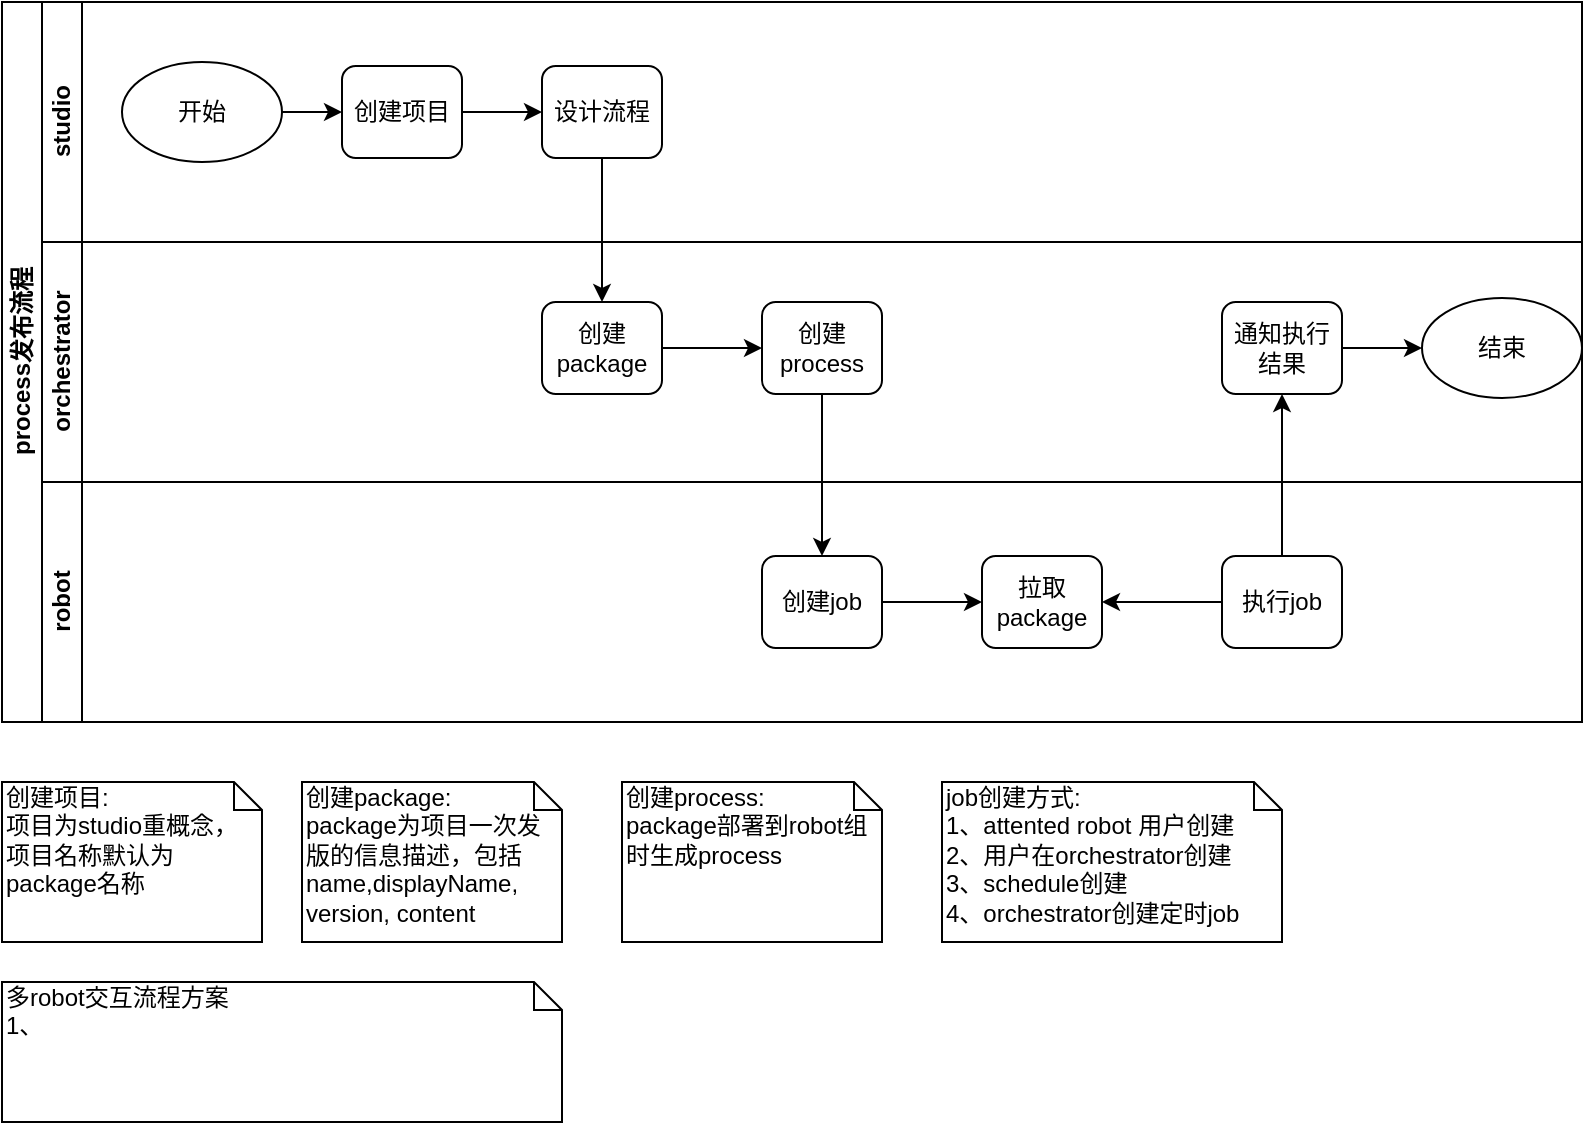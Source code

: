<mxfile version="10.6.7" type="github"><diagram id="vZMvZa_3WsafSvccNxdb" name="Page-1"><mxGraphModel dx="1394" dy="747" grid="1" gridSize="10" guides="1" tooltips="1" connect="1" arrows="1" fold="1" page="1" pageScale="1" pageWidth="827" pageHeight="1169" math="0" shadow="0"><root><mxCell id="0"/><mxCell id="1" parent="0"/><mxCell id="vGVg7azBCLDq-RlPYYoe-4" value="process发布流程" style="swimlane;html=1;childLayout=stackLayout;resizeParent=1;resizeParentMax=0;horizontal=0;startSize=20;horizontalStack=0;" vertex="1" parent="1"><mxGeometry x="20" y="80" width="790" height="360" as="geometry"/></mxCell><mxCell id="vGVg7azBCLDq-RlPYYoe-5" value="studio" style="swimlane;html=1;startSize=20;horizontal=0;" vertex="1" parent="vGVg7azBCLDq-RlPYYoe-4"><mxGeometry x="20" width="770" height="120" as="geometry"/></mxCell><mxCell id="vGVg7azBCLDq-RlPYYoe-10" value="" style="edgeStyle=orthogonalEdgeStyle;rounded=0;orthogonalLoop=1;jettySize=auto;html=1;" edge="1" parent="vGVg7azBCLDq-RlPYYoe-5" source="vGVg7azBCLDq-RlPYYoe-1" target="vGVg7azBCLDq-RlPYYoe-8"><mxGeometry relative="1" as="geometry"/></mxCell><mxCell id="vGVg7azBCLDq-RlPYYoe-1" value="开始" style="ellipse;whiteSpace=wrap;html=1;" vertex="1" parent="vGVg7azBCLDq-RlPYYoe-5"><mxGeometry x="40" y="30" width="80" height="50" as="geometry"/></mxCell><mxCell id="vGVg7azBCLDq-RlPYYoe-11" value="" style="edgeStyle=orthogonalEdgeStyle;rounded=0;orthogonalLoop=1;jettySize=auto;html=1;" edge="1" parent="vGVg7azBCLDq-RlPYYoe-5" source="vGVg7azBCLDq-RlPYYoe-8" target="vGVg7azBCLDq-RlPYYoe-9"><mxGeometry relative="1" as="geometry"/></mxCell><mxCell id="vGVg7azBCLDq-RlPYYoe-8" value="创建项目" style="rounded=1;whiteSpace=wrap;html=1;" vertex="1" parent="vGVg7azBCLDq-RlPYYoe-5"><mxGeometry x="150" y="32" width="60" height="46" as="geometry"/></mxCell><mxCell id="vGVg7azBCLDq-RlPYYoe-9" value="设计流程" style="rounded=1;whiteSpace=wrap;html=1;" vertex="1" parent="vGVg7azBCLDq-RlPYYoe-5"><mxGeometry x="250" y="32" width="60" height="46" as="geometry"/></mxCell><mxCell id="vGVg7azBCLDq-RlPYYoe-6" value="orchestrator" style="swimlane;html=1;startSize=20;horizontal=0;" vertex="1" parent="vGVg7azBCLDq-RlPYYoe-4"><mxGeometry x="20" y="120" width="770" height="120" as="geometry"/></mxCell><mxCell id="vGVg7azBCLDq-RlPYYoe-15" value="" style="edgeStyle=orthogonalEdgeStyle;rounded=0;orthogonalLoop=1;jettySize=auto;html=1;" edge="1" parent="vGVg7azBCLDq-RlPYYoe-6" source="vGVg7azBCLDq-RlPYYoe-12" target="vGVg7azBCLDq-RlPYYoe-14"><mxGeometry relative="1" as="geometry"/></mxCell><mxCell id="vGVg7azBCLDq-RlPYYoe-12" value="创建package" style="rounded=1;whiteSpace=wrap;html=1;" vertex="1" parent="vGVg7azBCLDq-RlPYYoe-6"><mxGeometry x="250" y="30" width="60" height="46" as="geometry"/></mxCell><mxCell id="vGVg7azBCLDq-RlPYYoe-14" value="创建process" style="rounded=1;whiteSpace=wrap;html=1;" vertex="1" parent="vGVg7azBCLDq-RlPYYoe-6"><mxGeometry x="360" y="30" width="60" height="46" as="geometry"/></mxCell><mxCell id="vGVg7azBCLDq-RlPYYoe-28" value="" style="edgeStyle=orthogonalEdgeStyle;rounded=0;orthogonalLoop=1;jettySize=auto;html=1;" edge="1" parent="vGVg7azBCLDq-RlPYYoe-6" source="vGVg7azBCLDq-RlPYYoe-24" target="vGVg7azBCLDq-RlPYYoe-25"><mxGeometry relative="1" as="geometry"/></mxCell><mxCell id="vGVg7azBCLDq-RlPYYoe-24" value="通知执行结果" style="rounded=1;whiteSpace=wrap;html=1;" vertex="1" parent="vGVg7azBCLDq-RlPYYoe-6"><mxGeometry x="590" y="30" width="60" height="46" as="geometry"/></mxCell><mxCell id="vGVg7azBCLDq-RlPYYoe-25" value="结束" style="ellipse;whiteSpace=wrap;html=1;" vertex="1" parent="vGVg7azBCLDq-RlPYYoe-6"><mxGeometry x="690" y="28" width="80" height="50" as="geometry"/></mxCell><mxCell id="vGVg7azBCLDq-RlPYYoe-7" value="robot" style="swimlane;html=1;startSize=20;horizontal=0;" vertex="1" parent="vGVg7azBCLDq-RlPYYoe-4"><mxGeometry x="20" y="240" width="770" height="120" as="geometry"/></mxCell><mxCell id="vGVg7azBCLDq-RlPYYoe-20" value="" style="edgeStyle=orthogonalEdgeStyle;rounded=0;orthogonalLoop=1;jettySize=auto;html=1;" edge="1" parent="vGVg7azBCLDq-RlPYYoe-7" source="vGVg7azBCLDq-RlPYYoe-17" target="vGVg7azBCLDq-RlPYYoe-18"><mxGeometry relative="1" as="geometry"/></mxCell><mxCell id="vGVg7azBCLDq-RlPYYoe-17" value="创建job" style="rounded=1;whiteSpace=wrap;html=1;" vertex="1" parent="vGVg7azBCLDq-RlPYYoe-7"><mxGeometry x="360" y="37" width="60" height="46" as="geometry"/></mxCell><mxCell id="vGVg7azBCLDq-RlPYYoe-18" value="拉取package" style="rounded=1;whiteSpace=wrap;html=1;" vertex="1" parent="vGVg7azBCLDq-RlPYYoe-7"><mxGeometry x="470" y="37" width="60" height="46" as="geometry"/></mxCell><mxCell id="vGVg7azBCLDq-RlPYYoe-22" value="" style="edgeStyle=orthogonalEdgeStyle;rounded=0;orthogonalLoop=1;jettySize=auto;html=1;" edge="1" parent="vGVg7azBCLDq-RlPYYoe-7" source="vGVg7azBCLDq-RlPYYoe-21" target="vGVg7azBCLDq-RlPYYoe-18"><mxGeometry relative="1" as="geometry"/></mxCell><mxCell id="vGVg7azBCLDq-RlPYYoe-21" value="执行job" style="rounded=1;whiteSpace=wrap;html=1;" vertex="1" parent="vGVg7azBCLDq-RlPYYoe-7"><mxGeometry x="590" y="37" width="60" height="46" as="geometry"/></mxCell><mxCell id="vGVg7azBCLDq-RlPYYoe-13" value="" style="edgeStyle=orthogonalEdgeStyle;rounded=0;orthogonalLoop=1;jettySize=auto;html=1;" edge="1" parent="vGVg7azBCLDq-RlPYYoe-4" source="vGVg7azBCLDq-RlPYYoe-9" target="vGVg7azBCLDq-RlPYYoe-12"><mxGeometry relative="1" as="geometry"/></mxCell><mxCell id="vGVg7azBCLDq-RlPYYoe-19" value="" style="edgeStyle=orthogonalEdgeStyle;rounded=0;orthogonalLoop=1;jettySize=auto;html=1;entryX=0.5;entryY=0;entryDx=0;entryDy=0;" edge="1" parent="vGVg7azBCLDq-RlPYYoe-4" source="vGVg7azBCLDq-RlPYYoe-14" target="vGVg7azBCLDq-RlPYYoe-17"><mxGeometry relative="1" as="geometry"/></mxCell><mxCell id="vGVg7azBCLDq-RlPYYoe-27" value="" style="edgeStyle=orthogonalEdgeStyle;rounded=0;orthogonalLoop=1;jettySize=auto;html=1;entryX=0.5;entryY=1;entryDx=0;entryDy=0;" edge="1" parent="vGVg7azBCLDq-RlPYYoe-4" source="vGVg7azBCLDq-RlPYYoe-21" target="vGVg7azBCLDq-RlPYYoe-24"><mxGeometry relative="1" as="geometry"/></mxCell><mxCell id="vGVg7azBCLDq-RlPYYoe-30" value="创建项目:&lt;br&gt;项目为studio重概念，项目名称默认为package名称&lt;br&gt;" style="shape=note;whiteSpace=wrap;html=1;size=14;verticalAlign=top;align=left;spacingTop=-6;" vertex="1" parent="1"><mxGeometry x="20" y="470" width="130" height="80" as="geometry"/></mxCell><mxCell id="vGVg7azBCLDq-RlPYYoe-31" value="创建package:&lt;br&gt;package为项目一次发版的信息描述，包括name,displayName,&lt;br&gt;version, content&lt;br&gt;" style="shape=note;whiteSpace=wrap;html=1;size=14;verticalAlign=top;align=left;spacingTop=-6;" vertex="1" parent="1"><mxGeometry x="170" y="470" width="130" height="80" as="geometry"/></mxCell><mxCell id="vGVg7azBCLDq-RlPYYoe-32" value="创建process:&lt;br&gt;package部署到robot组时生成process&lt;br&gt;" style="shape=note;whiteSpace=wrap;html=1;size=14;verticalAlign=top;align=left;spacingTop=-6;" vertex="1" parent="1"><mxGeometry x="330" y="470" width="130" height="80" as="geometry"/></mxCell><mxCell id="vGVg7azBCLDq-RlPYYoe-33" value="job创建方式:&lt;br&gt;1、attented robot 用户创建&lt;br&gt;2、用户在orchestrator创建&lt;br&gt;3、schedule创建&lt;br&gt;4、orchestrator创建定时job&lt;br&gt;" style="shape=note;whiteSpace=wrap;html=1;size=14;verticalAlign=top;align=left;spacingTop=-6;" vertex="1" parent="1"><mxGeometry x="490" y="470" width="170" height="80" as="geometry"/></mxCell><mxCell id="vGVg7azBCLDq-RlPYYoe-34" value="多robot交互流程方案&lt;br&gt;1、&lt;br&gt;" style="shape=note;whiteSpace=wrap;html=1;size=14;verticalAlign=top;align=left;spacingTop=-6;" vertex="1" parent="1"><mxGeometry x="20" y="570" width="280" height="70" as="geometry"/></mxCell></root></mxGraphModel></diagram></mxfile>